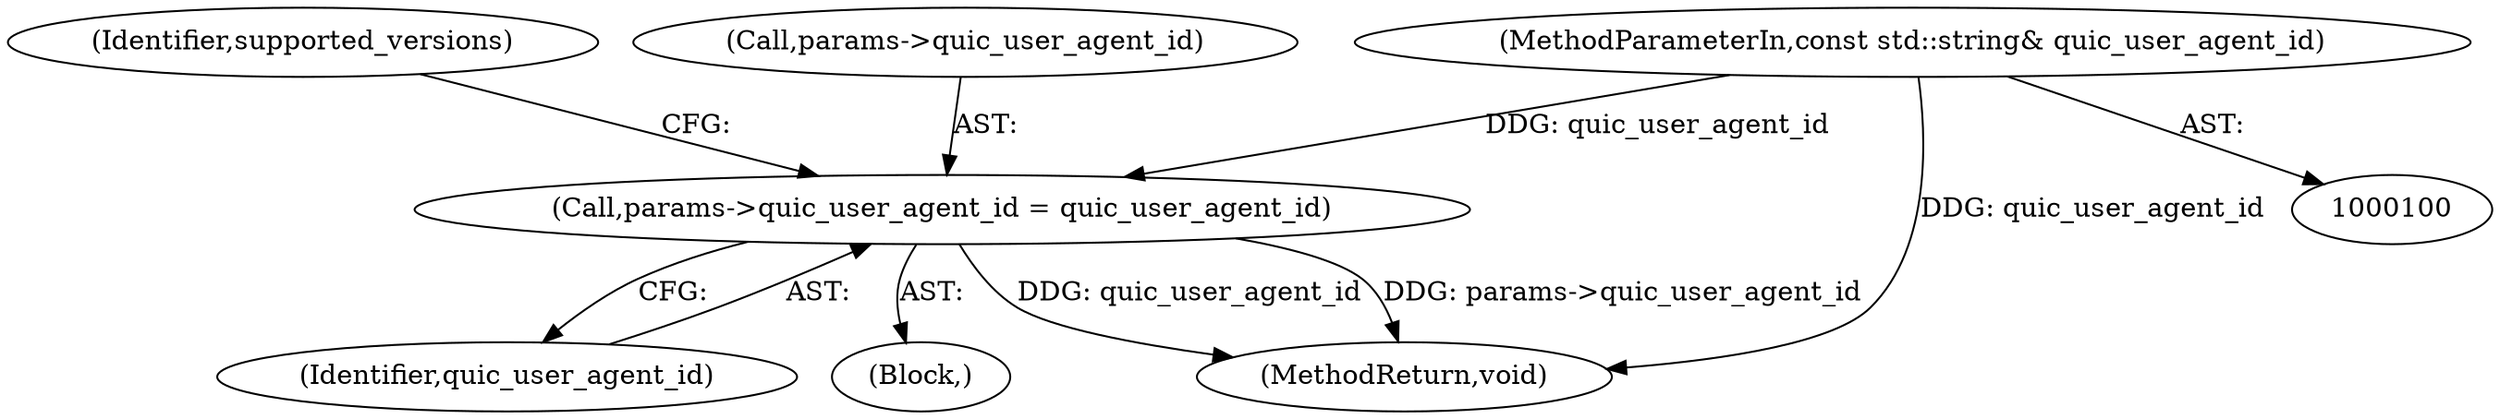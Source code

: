digraph "0_Chrome_fd2335678e96c34d14f4b20f0d9613dfbd1ccdb4@pointer" {
"1000361" [label="(Call,params->quic_user_agent_id = quic_user_agent_id)"];
"1000105" [label="(MethodParameterIn,const std::string& quic_user_agent_id)"];
"1000368" [label="(Identifier,supported_versions)"];
"1000361" [label="(Call,params->quic_user_agent_id = quic_user_agent_id)"];
"1000365" [label="(Identifier,quic_user_agent_id)"];
"1000107" [label="(Block,)"];
"1000105" [label="(MethodParameterIn,const std::string& quic_user_agent_id)"];
"1000379" [label="(MethodReturn,void)"];
"1000362" [label="(Call,params->quic_user_agent_id)"];
"1000361" -> "1000107"  [label="AST: "];
"1000361" -> "1000365"  [label="CFG: "];
"1000362" -> "1000361"  [label="AST: "];
"1000365" -> "1000361"  [label="AST: "];
"1000368" -> "1000361"  [label="CFG: "];
"1000361" -> "1000379"  [label="DDG: quic_user_agent_id"];
"1000361" -> "1000379"  [label="DDG: params->quic_user_agent_id"];
"1000105" -> "1000361"  [label="DDG: quic_user_agent_id"];
"1000105" -> "1000100"  [label="AST: "];
"1000105" -> "1000379"  [label="DDG: quic_user_agent_id"];
}
